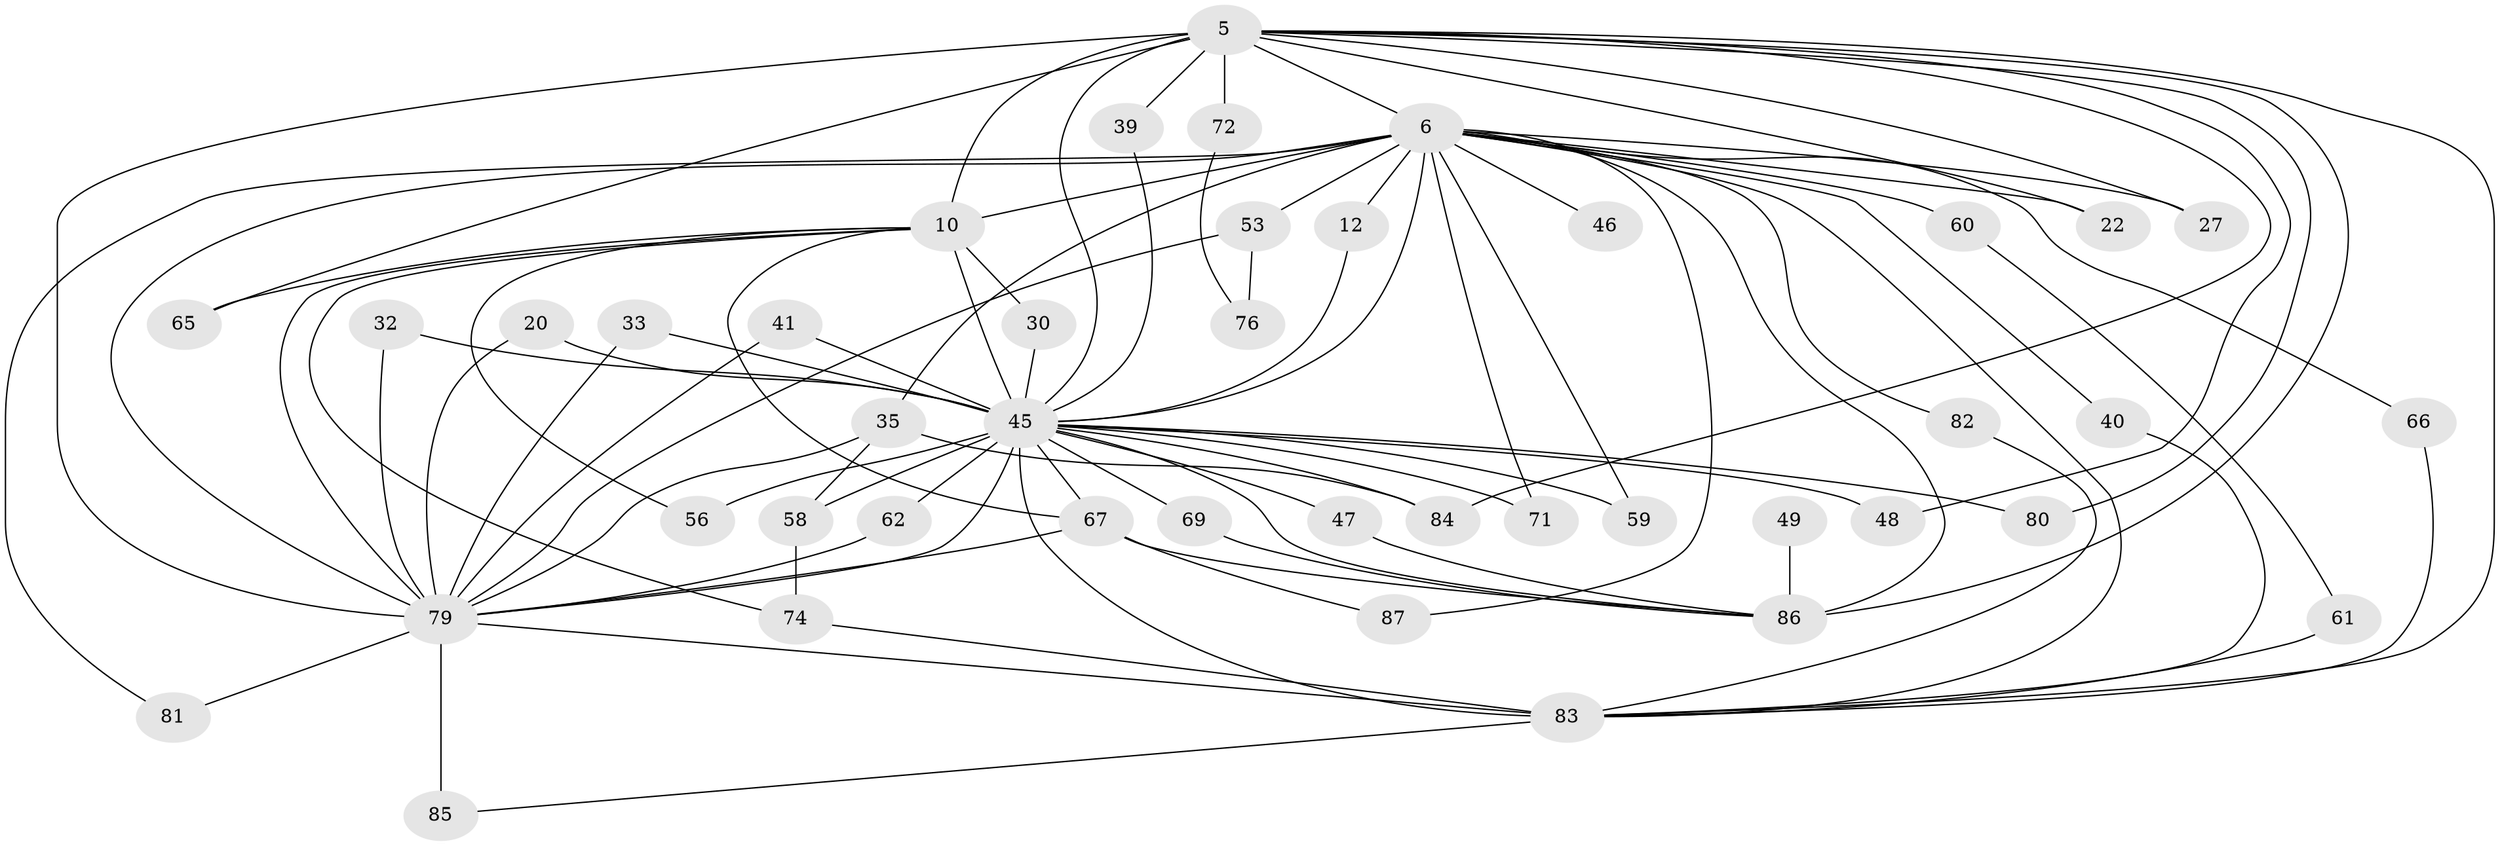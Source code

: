 // original degree distribution, {22: 0.022988505747126436, 19: 0.011494252873563218, 13: 0.022988505747126436, 16: 0.022988505747126436, 17: 0.011494252873563218, 20: 0.011494252873563218, 28: 0.011494252873563218, 12: 0.011494252873563218, 2: 0.5747126436781609, 4: 0.09195402298850575, 5: 0.034482758620689655, 6: 0.011494252873563218, 3: 0.14942528735632185, 8: 0.011494252873563218}
// Generated by graph-tools (version 1.1) at 2025/43/03/09/25 04:43:13]
// undirected, 43 vertices, 89 edges
graph export_dot {
graph [start="1"]
  node [color=gray90,style=filled];
  5 [super="+2"];
  6 [super="+1"];
  10 [super="+3"];
  12;
  20;
  22;
  27;
  30;
  32;
  33;
  35 [super="+17"];
  39;
  40;
  41;
  45 [super="+14+9"];
  46;
  47;
  48;
  49;
  53 [super="+26+37"];
  56;
  58 [super="+19"];
  59;
  60;
  61;
  62;
  65;
  66;
  67 [super="+23+57+52+64"];
  69;
  71;
  72;
  74 [super="+44"];
  76;
  79 [super="+78+54+8"];
  80;
  81;
  82;
  83 [super="+13+38+50+63+75+70"];
  84 [super="+43"];
  85 [super="+29"];
  86 [super="+73+77"];
  87 [super="+31"];
  5 -- 6 [weight=4];
  5 -- 10 [weight=4];
  5 -- 22;
  5 -- 65;
  5 -- 72 [weight=2];
  5 -- 80;
  5 -- 83 [weight=5];
  5 -- 84;
  5 -- 27;
  5 -- 39;
  5 -- 45 [weight=5];
  5 -- 48;
  5 -- 79 [weight=5];
  5 -- 86 [weight=2];
  6 -- 10 [weight=4];
  6 -- 12;
  6 -- 35 [weight=3];
  6 -- 40;
  6 -- 46 [weight=2];
  6 -- 53 [weight=3];
  6 -- 59;
  6 -- 60 [weight=2];
  6 -- 66;
  6 -- 82;
  6 -- 71;
  6 -- 81;
  6 -- 22;
  6 -- 86 [weight=4];
  6 -- 27;
  6 -- 45 [weight=4];
  6 -- 79 [weight=4];
  6 -- 87;
  6 -- 83;
  10 -- 65;
  10 -- 56;
  10 -- 30;
  10 -- 45 [weight=5];
  10 -- 67 [weight=2];
  10 -- 74;
  10 -- 79 [weight=4];
  12 -- 45;
  20 -- 45;
  20 -- 79;
  30 -- 45;
  32 -- 45;
  32 -- 79;
  33 -- 45;
  33 -- 79;
  35 -- 58;
  35 -- 84;
  35 -- 79;
  39 -- 45;
  40 -- 83;
  41 -- 45;
  41 -- 79;
  45 -- 67 [weight=2];
  45 -- 69;
  45 -- 71;
  45 -- 80;
  45 -- 83 [weight=7];
  45 -- 84;
  45 -- 47;
  45 -- 48;
  45 -- 56;
  45 -- 58 [weight=2];
  45 -- 59;
  45 -- 62;
  45 -- 79 [weight=5];
  45 -- 86 [weight=2];
  47 -- 86;
  49 -- 86;
  53 -- 76;
  53 -- 79 [weight=4];
  58 -- 74;
  60 -- 61;
  61 -- 83;
  62 -- 79;
  66 -- 83;
  67 -- 87;
  67 -- 79;
  67 -- 86 [weight=2];
  69 -- 86;
  72 -- 76;
  74 -- 83;
  79 -- 81;
  79 -- 85 [weight=2];
  79 -- 83;
  82 -- 83;
  83 -- 85;
}
